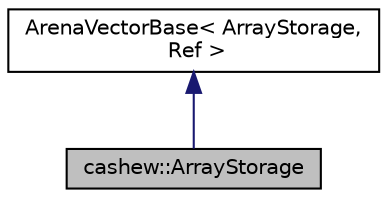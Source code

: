 digraph "cashew::ArrayStorage"
{
  edge [fontname="Helvetica",fontsize="10",labelfontname="Helvetica",labelfontsize="10"];
  node [fontname="Helvetica",fontsize="10",shape=record];
  Node0 [label="cashew::ArrayStorage",height=0.2,width=0.4,color="black", fillcolor="grey75", style="filled", fontcolor="black"];
  Node1 -> Node0 [dir="back",color="midnightblue",fontsize="10",style="solid"];
  Node1 [label="ArenaVectorBase\< ArrayStorage,\l Ref \>",height=0.2,width=0.4,color="black", fillcolor="white", style="filled",URL="$class_arena_vector_base.html"];
}
